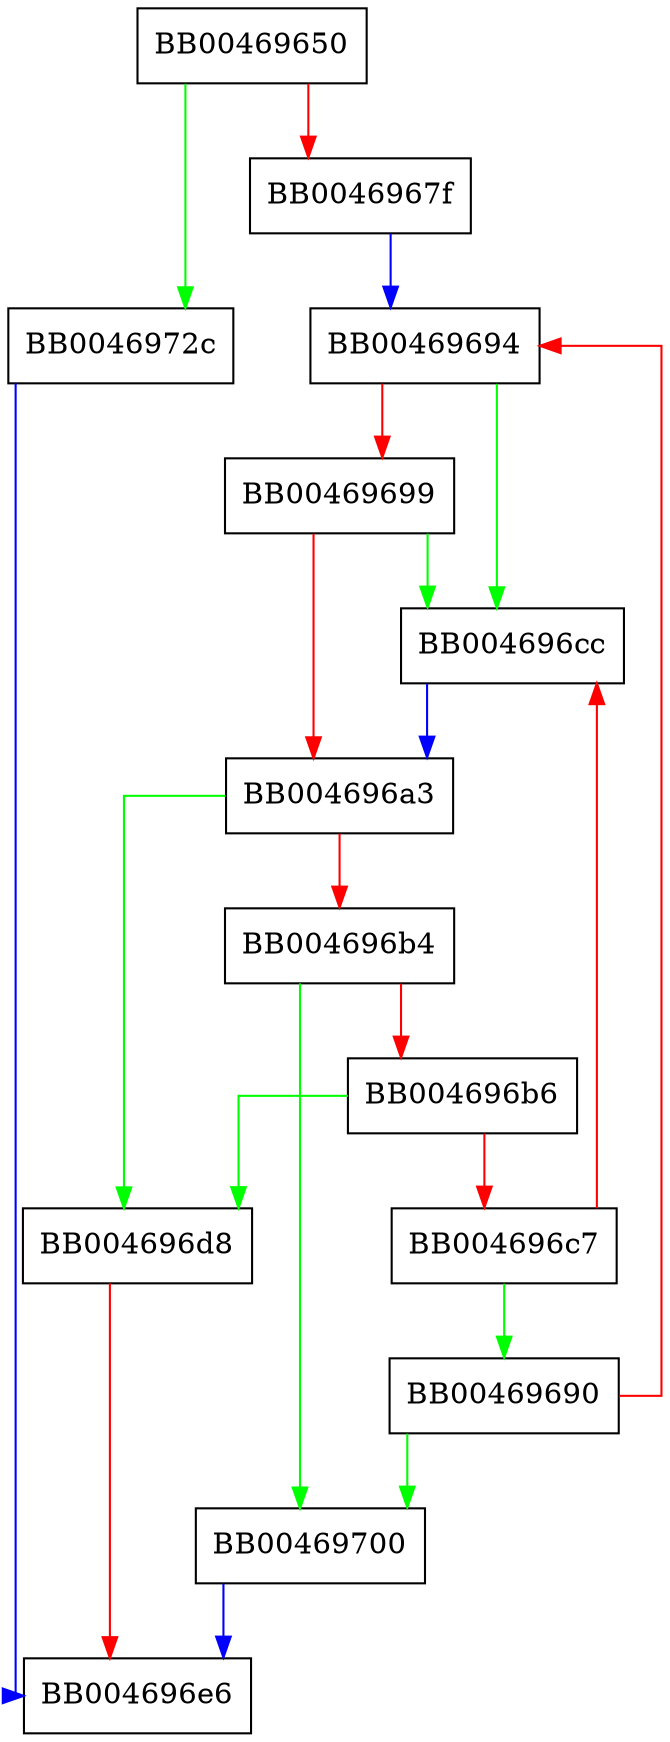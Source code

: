 digraph bio_to_mem {
  node [shape="box"];
  graph [splines=ortho];
  BB00469650 -> BB0046972c [color="green"];
  BB00469650 -> BB0046967f [color="red"];
  BB0046967f -> BB00469694 [color="blue"];
  BB00469690 -> BB00469700 [color="green"];
  BB00469690 -> BB00469694 [color="red"];
  BB00469694 -> BB004696cc [color="green"];
  BB00469694 -> BB00469699 [color="red"];
  BB00469699 -> BB004696cc [color="green"];
  BB00469699 -> BB004696a3 [color="red"];
  BB004696a3 -> BB004696d8 [color="green"];
  BB004696a3 -> BB004696b4 [color="red"];
  BB004696b4 -> BB00469700 [color="green"];
  BB004696b4 -> BB004696b6 [color="red"];
  BB004696b6 -> BB004696d8 [color="green"];
  BB004696b6 -> BB004696c7 [color="red"];
  BB004696c7 -> BB00469690 [color="green"];
  BB004696c7 -> BB004696cc [color="red"];
  BB004696cc -> BB004696a3 [color="blue"];
  BB004696d8 -> BB004696e6 [color="red"];
  BB00469700 -> BB004696e6 [color="blue"];
  BB0046972c -> BB004696e6 [color="blue"];
}